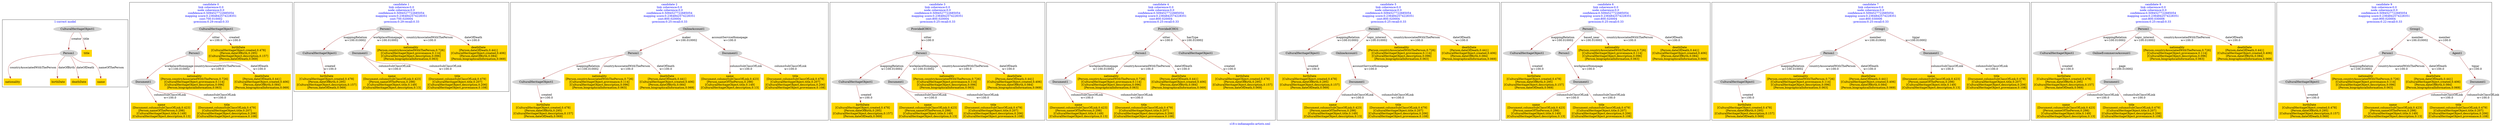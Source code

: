 digraph n0 {
fontcolor="blue"
remincross="true"
label="s18-s-indianapolis-artists.xml"
subgraph cluster_0 {
label="1-correct model"
n2[style="filled",color="white",fillcolor="lightgray",label="CulturalHeritageObject1"];
n3[style="filled",color="white",fillcolor="lightgray",label="Person1"];
n4[shape="plaintext",style="filled",fillcolor="gold",label="title"];
n5[shape="plaintext",style="filled",fillcolor="gold",label="nationality"];
n6[shape="plaintext",style="filled",fillcolor="gold",label="birthDate"];
n7[shape="plaintext",style="filled",fillcolor="gold",label="deathDate"];
n8[shape="plaintext",style="filled",fillcolor="gold",label="name"];
}
subgraph cluster_1 {
label="candidate 0\nlink coherence:0.0\nnode coherence:0.0\nconfidence:0.5094527722685054\nmapping score:0.2364842574228351\ncost:700.010002\n-precision:0.29-recall:0.33"
n10[style="filled",color="white",fillcolor="lightgray",label="CulturalHeritageObject1"];
n11[style="filled",color="white",fillcolor="lightgray",label="Person1"];
n12[style="filled",color="white",fillcolor="lightgray",label="Document1"];
n13[shape="plaintext",style="filled",fillcolor="gold",label="birthDate\n[CulturalHeritageObject,created,0.478]\n[Person,dateOfBirth,0.295]\n[CulturalHeritageObject,description,0.157]\n[Person,dateOfDeath,0.069]"];
n14[shape="plaintext",style="filled",fillcolor="gold",label="nationality\n[Person,countryAssociatedWithThePerson,0.726]\n[CulturalHeritageObject,provenance,0.114]\n[CulturalHeritageObject,description,0.096]\n[Person,biographicalInformation,0.063]"];
n15[shape="plaintext",style="filled",fillcolor="gold",label="deathDate\n[Person,dateOfDeath,0.441]\n[CulturalHeritageObject,created,0.406]\n[Person,dateOfBirth,0.084]\n[Person,biographicalInformation,0.069]"];
n16[shape="plaintext",style="filled",fillcolor="gold",label="name\n[Document,columnSubClassOfLink,0.423]\n[Person,nameOfThePerson,0.298]\n[CulturalHeritageObject,title,0.149]\n[CulturalHeritageObject,description,0.13]"];
n17[shape="plaintext",style="filled",fillcolor="gold",label="title\n[Document,columnSubClassOfLink,0.479]\n[CulturalHeritageObject,title,0.207]\n[CulturalHeritageObject,description,0.206]\n[CulturalHeritageObject,provenance,0.108]"];
}
subgraph cluster_2 {
label="candidate 1\nlink coherence:0.0\nnode coherence:0.0\nconfidence:0.5094527722685054\nmapping score:0.2364842574228351\ncost:700.020004\n-precision:0.29-recall:0.33"
n19[style="filled",color="white",fillcolor="lightgray",label="Person1"];
n20[style="filled",color="white",fillcolor="lightgray",label="CulturalHeritageObject1"];
n21[style="filled",color="white",fillcolor="lightgray",label="Document1"];
n22[shape="plaintext",style="filled",fillcolor="gold",label="birthDate\n[CulturalHeritageObject,created,0.478]\n[Person,dateOfBirth,0.295]\n[CulturalHeritageObject,description,0.157]\n[Person,dateOfDeath,0.069]"];
n23[shape="plaintext",style="filled",fillcolor="gold",label="nationality\n[Person,countryAssociatedWithThePerson,0.726]\n[CulturalHeritageObject,provenance,0.114]\n[CulturalHeritageObject,description,0.096]\n[Person,biographicalInformation,0.063]"];
n24[shape="plaintext",style="filled",fillcolor="gold",label="deathDate\n[Person,dateOfDeath,0.441]\n[CulturalHeritageObject,created,0.406]\n[Person,dateOfBirth,0.084]\n[Person,biographicalInformation,0.069]"];
n25[shape="plaintext",style="filled",fillcolor="gold",label="name\n[Document,columnSubClassOfLink,0.423]\n[Person,nameOfThePerson,0.298]\n[CulturalHeritageObject,title,0.149]\n[CulturalHeritageObject,description,0.13]"];
n26[shape="plaintext",style="filled",fillcolor="gold",label="title\n[Document,columnSubClassOfLink,0.479]\n[CulturalHeritageObject,title,0.207]\n[CulturalHeritageObject,description,0.206]\n[CulturalHeritageObject,provenance,0.108]"];
}
subgraph cluster_3 {
label="candidate 2\nlink coherence:0.0\nnode coherence:0.0\nconfidence:0.5094527722685054\nmapping score:0.2364842574228351\ncost:800.020004\n-precision:0.25-recall:0.33"
n28[style="filled",color="white",fillcolor="lightgray",label="Person1"];
n29[style="filled",color="white",fillcolor="lightgray",label="CulturalHeritageObject1"];
n30[style="filled",color="white",fillcolor="lightgray",label="OnlineAccount1"];
n31[style="filled",color="white",fillcolor="lightgray",label="Document1"];
n32[shape="plaintext",style="filled",fillcolor="gold",label="birthDate\n[CulturalHeritageObject,created,0.478]\n[Person,dateOfBirth,0.295]\n[CulturalHeritageObject,description,0.157]\n[Person,dateOfDeath,0.069]"];
n33[shape="plaintext",style="filled",fillcolor="gold",label="nationality\n[Person,countryAssociatedWithThePerson,0.726]\n[CulturalHeritageObject,provenance,0.114]\n[CulturalHeritageObject,description,0.096]\n[Person,biographicalInformation,0.063]"];
n34[shape="plaintext",style="filled",fillcolor="gold",label="deathDate\n[Person,dateOfDeath,0.441]\n[CulturalHeritageObject,created,0.406]\n[Person,dateOfBirth,0.084]\n[Person,biographicalInformation,0.069]"];
n35[shape="plaintext",style="filled",fillcolor="gold",label="name\n[Document,columnSubClassOfLink,0.423]\n[Person,nameOfThePerson,0.298]\n[CulturalHeritageObject,title,0.149]\n[CulturalHeritageObject,description,0.13]"];
n36[shape="plaintext",style="filled",fillcolor="gold",label="title\n[Document,columnSubClassOfLink,0.479]\n[CulturalHeritageObject,title,0.207]\n[CulturalHeritageObject,description,0.206]\n[CulturalHeritageObject,provenance,0.108]"];
}
subgraph cluster_4 {
label="candidate 3\nlink coherence:0.0\nnode coherence:0.0\nconfidence:0.5094527722685054\nmapping score:0.2364842574228351\ncost:800.020004\n-precision:0.25-recall:0.33"
n38[style="filled",color="white",fillcolor="lightgray",label="Person1"];
n39[style="filled",color="white",fillcolor="lightgray",label="CulturalHeritageObject1"];
n40[style="filled",color="white",fillcolor="lightgray",label="Document1"];
n41[style="filled",color="white",fillcolor="lightgray",label="ProvidedCHO1"];
n42[shape="plaintext",style="filled",fillcolor="gold",label="birthDate\n[CulturalHeritageObject,created,0.478]\n[Person,dateOfBirth,0.295]\n[CulturalHeritageObject,description,0.157]\n[Person,dateOfDeath,0.069]"];
n43[shape="plaintext",style="filled",fillcolor="gold",label="nationality\n[Person,countryAssociatedWithThePerson,0.726]\n[CulturalHeritageObject,provenance,0.114]\n[CulturalHeritageObject,description,0.096]\n[Person,biographicalInformation,0.063]"];
n44[shape="plaintext",style="filled",fillcolor="gold",label="deathDate\n[Person,dateOfDeath,0.441]\n[CulturalHeritageObject,created,0.406]\n[Person,dateOfBirth,0.084]\n[Person,biographicalInformation,0.069]"];
n45[shape="plaintext",style="filled",fillcolor="gold",label="name\n[Document,columnSubClassOfLink,0.423]\n[Person,nameOfThePerson,0.298]\n[CulturalHeritageObject,title,0.149]\n[CulturalHeritageObject,description,0.13]"];
n46[shape="plaintext",style="filled",fillcolor="gold",label="title\n[Document,columnSubClassOfLink,0.479]\n[CulturalHeritageObject,title,0.207]\n[CulturalHeritageObject,description,0.206]\n[CulturalHeritageObject,provenance,0.108]"];
}
subgraph cluster_5 {
label="candidate 4\nlink coherence:0.0\nnode coherence:0.0\nconfidence:0.5094527722685054\nmapping score:0.2364842574228351\ncost:800.020004\n-precision:0.25-recall:0.33"
n48[style="filled",color="white",fillcolor="lightgray",label="Person1"];
n49[style="filled",color="white",fillcolor="lightgray",label="Document1"];
n50[style="filled",color="white",fillcolor="lightgray",label="ProvidedCHO1"];
n51[style="filled",color="white",fillcolor="lightgray",label="CulturalHeritageObject1"];
n52[shape="plaintext",style="filled",fillcolor="gold",label="birthDate\n[CulturalHeritageObject,created,0.478]\n[Person,dateOfBirth,0.295]\n[CulturalHeritageObject,description,0.157]\n[Person,dateOfDeath,0.069]"];
n53[shape="plaintext",style="filled",fillcolor="gold",label="nationality\n[Person,countryAssociatedWithThePerson,0.726]\n[CulturalHeritageObject,provenance,0.114]\n[CulturalHeritageObject,description,0.096]\n[Person,biographicalInformation,0.063]"];
n54[shape="plaintext",style="filled",fillcolor="gold",label="deathDate\n[Person,dateOfDeath,0.441]\n[CulturalHeritageObject,created,0.406]\n[Person,dateOfBirth,0.084]\n[Person,biographicalInformation,0.069]"];
n55[shape="plaintext",style="filled",fillcolor="gold",label="name\n[Document,columnSubClassOfLink,0.423]\n[Person,nameOfThePerson,0.298]\n[CulturalHeritageObject,title,0.149]\n[CulturalHeritageObject,description,0.13]"];
n56[shape="plaintext",style="filled",fillcolor="gold",label="title\n[Document,columnSubClassOfLink,0.479]\n[CulturalHeritageObject,title,0.207]\n[CulturalHeritageObject,description,0.206]\n[CulturalHeritageObject,provenance,0.108]"];
}
subgraph cluster_6 {
label="candidate 5\nlink coherence:0.0\nnode coherence:0.0\nconfidence:0.5094527722685054\nmapping score:0.2364842574228351\ncost:800.020004\n-precision:0.25-recall:0.33"
n58[style="filled",color="white",fillcolor="lightgray",label="Person1"];
n59[style="filled",color="white",fillcolor="lightgray",label="CulturalHeritageObject1"];
n60[style="filled",color="white",fillcolor="lightgray",label="OnlineAccount1"];
n61[style="filled",color="white",fillcolor="lightgray",label="Document1"];
n62[shape="plaintext",style="filled",fillcolor="gold",label="birthDate\n[CulturalHeritageObject,created,0.478]\n[Person,dateOfBirth,0.295]\n[CulturalHeritageObject,description,0.157]\n[Person,dateOfDeath,0.069]"];
n63[shape="plaintext",style="filled",fillcolor="gold",label="nationality\n[Person,countryAssociatedWithThePerson,0.726]\n[CulturalHeritageObject,provenance,0.114]\n[CulturalHeritageObject,description,0.096]\n[Person,biographicalInformation,0.063]"];
n64[shape="plaintext",style="filled",fillcolor="gold",label="deathDate\n[Person,dateOfDeath,0.441]\n[CulturalHeritageObject,created,0.406]\n[Person,dateOfBirth,0.084]\n[Person,biographicalInformation,0.069]"];
n65[shape="plaintext",style="filled",fillcolor="gold",label="name\n[Document,columnSubClassOfLink,0.423]\n[Person,nameOfThePerson,0.298]\n[CulturalHeritageObject,title,0.149]\n[CulturalHeritageObject,description,0.13]"];
n66[shape="plaintext",style="filled",fillcolor="gold",label="title\n[Document,columnSubClassOfLink,0.479]\n[CulturalHeritageObject,title,0.207]\n[CulturalHeritageObject,description,0.206]\n[CulturalHeritageObject,provenance,0.108]"];
}
subgraph cluster_7 {
label="candidate 6\nlink coherence:0.0\nnode coherence:0.0\nconfidence:0.5094527722685054\nmapping score:0.2364842574228351\ncost:800.020004\n-precision:0.25-recall:0.33"
n68[style="filled",color="white",fillcolor="lightgray",label="Person1"];
n69[style="filled",color="white",fillcolor="lightgray",label="CulturalHeritageObject1"];
n70[style="filled",color="white",fillcolor="lightgray",label="Person1"];
n71[style="filled",color="white",fillcolor="lightgray",label="Document1"];
n72[shape="plaintext",style="filled",fillcolor="gold",label="birthDate\n[CulturalHeritageObject,created,0.478]\n[Person,dateOfBirth,0.295]\n[CulturalHeritageObject,description,0.157]\n[Person,dateOfDeath,0.069]"];
n73[shape="plaintext",style="filled",fillcolor="gold",label="nationality\n[Person,countryAssociatedWithThePerson,0.726]\n[CulturalHeritageObject,provenance,0.114]\n[CulturalHeritageObject,description,0.096]\n[Person,biographicalInformation,0.063]"];
n74[shape="plaintext",style="filled",fillcolor="gold",label="deathDate\n[Person,dateOfDeath,0.441]\n[CulturalHeritageObject,created,0.406]\n[Person,dateOfBirth,0.084]\n[Person,biographicalInformation,0.069]"];
n75[shape="plaintext",style="filled",fillcolor="gold",label="name\n[Document,columnSubClassOfLink,0.423]\n[Person,nameOfThePerson,0.298]\n[CulturalHeritageObject,title,0.149]\n[CulturalHeritageObject,description,0.13]"];
n76[shape="plaintext",style="filled",fillcolor="gold",label="title\n[Document,columnSubClassOfLink,0.479]\n[CulturalHeritageObject,title,0.207]\n[CulturalHeritageObject,description,0.206]\n[CulturalHeritageObject,provenance,0.108]"];
}
subgraph cluster_8 {
label="candidate 7\nlink coherence:0.0\nnode coherence:0.0\nconfidence:0.5094527722685054\nmapping score:0.2364842574228351\ncost:800.030006\n-precision:0.25-recall:0.33"
n78[style="filled",color="white",fillcolor="lightgray",label="Person1"];
n79[style="filled",color="white",fillcolor="lightgray",label="CulturalHeritageObject1"];
n80[style="filled",color="white",fillcolor="lightgray",label="Group1"];
n81[style="filled",color="white",fillcolor="lightgray",label="Document1"];
n82[shape="plaintext",style="filled",fillcolor="gold",label="birthDate\n[CulturalHeritageObject,created,0.478]\n[Person,dateOfBirth,0.295]\n[CulturalHeritageObject,description,0.157]\n[Person,dateOfDeath,0.069]"];
n83[shape="plaintext",style="filled",fillcolor="gold",label="nationality\n[Person,countryAssociatedWithThePerson,0.726]\n[CulturalHeritageObject,provenance,0.114]\n[CulturalHeritageObject,description,0.096]\n[Person,biographicalInformation,0.063]"];
n84[shape="plaintext",style="filled",fillcolor="gold",label="deathDate\n[Person,dateOfDeath,0.441]\n[CulturalHeritageObject,created,0.406]\n[Person,dateOfBirth,0.084]\n[Person,biographicalInformation,0.069]"];
n85[shape="plaintext",style="filled",fillcolor="gold",label="name\n[Document,columnSubClassOfLink,0.423]\n[Person,nameOfThePerson,0.298]\n[CulturalHeritageObject,title,0.149]\n[CulturalHeritageObject,description,0.13]"];
n86[shape="plaintext",style="filled",fillcolor="gold",label="title\n[Document,columnSubClassOfLink,0.479]\n[CulturalHeritageObject,title,0.207]\n[CulturalHeritageObject,description,0.206]\n[CulturalHeritageObject,provenance,0.108]"];
}
subgraph cluster_9 {
label="candidate 8\nlink coherence:0.0\nnode coherence:0.0\nconfidence:0.5094527722685054\nmapping score:0.2364842574228351\ncost:800.030006\n-precision:0.25-recall:0.33"
n88[style="filled",color="white",fillcolor="lightgray",label="Person1"];
n89[style="filled",color="white",fillcolor="lightgray",label="CulturalHeritageObject1"];
n90[style="filled",color="white",fillcolor="lightgray",label="OnlineEcommerceAccount1"];
n91[style="filled",color="white",fillcolor="lightgray",label="Document1"];
n92[shape="plaintext",style="filled",fillcolor="gold",label="birthDate\n[CulturalHeritageObject,created,0.478]\n[Person,dateOfBirth,0.295]\n[CulturalHeritageObject,description,0.157]\n[Person,dateOfDeath,0.069]"];
n93[shape="plaintext",style="filled",fillcolor="gold",label="nationality\n[Person,countryAssociatedWithThePerson,0.726]\n[CulturalHeritageObject,provenance,0.114]\n[CulturalHeritageObject,description,0.096]\n[Person,biographicalInformation,0.063]"];
n94[shape="plaintext",style="filled",fillcolor="gold",label="deathDate\n[Person,dateOfDeath,0.441]\n[CulturalHeritageObject,created,0.406]\n[Person,dateOfBirth,0.084]\n[Person,biographicalInformation,0.069]"];
n95[shape="plaintext",style="filled",fillcolor="gold",label="name\n[Document,columnSubClassOfLink,0.423]\n[Person,nameOfThePerson,0.298]\n[CulturalHeritageObject,title,0.149]\n[CulturalHeritageObject,description,0.13]"];
n96[shape="plaintext",style="filled",fillcolor="gold",label="title\n[Document,columnSubClassOfLink,0.479]\n[CulturalHeritageObject,title,0.207]\n[CulturalHeritageObject,description,0.206]\n[CulturalHeritageObject,provenance,0.108]"];
}
subgraph cluster_10 {
label="candidate 9\nlink coherence:0.0\nnode coherence:0.0\nconfidence:0.5094527722685054\nmapping score:0.2364842574228351\ncost:900.020004\n-precision:0.22-recall:0.33"
n98[style="filled",color="white",fillcolor="lightgray",label="Person1"];
n99[style="filled",color="white",fillcolor="lightgray",label="CulturalHeritageObject1"];
n100[style="filled",color="white",fillcolor="lightgray",label="Agent1"];
n101[style="filled",color="white",fillcolor="lightgray",label="Document1"];
n102[style="filled",color="white",fillcolor="lightgray",label="Group1"];
n103[shape="plaintext",style="filled",fillcolor="gold",label="birthDate\n[CulturalHeritageObject,created,0.478]\n[Person,dateOfBirth,0.295]\n[CulturalHeritageObject,description,0.157]\n[Person,dateOfDeath,0.069]"];
n104[shape="plaintext",style="filled",fillcolor="gold",label="nationality\n[Person,countryAssociatedWithThePerson,0.726]\n[CulturalHeritageObject,provenance,0.114]\n[CulturalHeritageObject,description,0.096]\n[Person,biographicalInformation,0.063]"];
n105[shape="plaintext",style="filled",fillcolor="gold",label="deathDate\n[Person,dateOfDeath,0.441]\n[CulturalHeritageObject,created,0.406]\n[Person,dateOfBirth,0.084]\n[Person,biographicalInformation,0.069]"];
n106[shape="plaintext",style="filled",fillcolor="gold",label="name\n[Document,columnSubClassOfLink,0.423]\n[Person,nameOfThePerson,0.298]\n[CulturalHeritageObject,title,0.149]\n[CulturalHeritageObject,description,0.13]"];
n107[shape="plaintext",style="filled",fillcolor="gold",label="title\n[Document,columnSubClassOfLink,0.479]\n[CulturalHeritageObject,title,0.207]\n[CulturalHeritageObject,description,0.206]\n[CulturalHeritageObject,provenance,0.108]"];
}
n2 -> n3[color="brown",fontcolor="black",label="creator"]
n2 -> n4[color="brown",fontcolor="black",label="title"]
n3 -> n5[color="brown",fontcolor="black",label="countryAssociatedWithThePerson"]
n3 -> n6[color="brown",fontcolor="black",label="dateOfBirth"]
n3 -> n7[color="brown",fontcolor="black",label="dateOfDeath"]
n3 -> n8[color="brown",fontcolor="black",label="nameOfThePerson"]
n10 -> n11[color="brown",fontcolor="black",label="sitter\nw=100.0"]
n11 -> n12[color="brown",fontcolor="black",label="workplaceHomepage\nw=100.010002"]
n10 -> n13[color="brown",fontcolor="black",label="created\nw=100.0"]
n11 -> n14[color="brown",fontcolor="black",label="countryAssociatedWithThePerson\nw=100.0"]
n11 -> n15[color="brown",fontcolor="black",label="dateOfDeath\nw=100.0"]
n12 -> n16[color="brown",fontcolor="black",label="columnSubClassOfLink\nw=100.0"]
n12 -> n17[color="brown",fontcolor="black",label="columnSubClassOfLink\nw=100.0"]
n19 -> n20[color="brown",fontcolor="black",label="mappingRelation\nw=100.010002"]
n19 -> n21[color="brown",fontcolor="black",label="workplaceHomepage\nw=100.010002"]
n20 -> n22[color="brown",fontcolor="black",label="created\nw=100.0"]
n19 -> n23[color="brown",fontcolor="black",label="countryAssociatedWithThePerson\nw=100.0"]
n19 -> n24[color="brown",fontcolor="black",label="dateOfDeath\nw=100.0"]
n21 -> n25[color="brown",fontcolor="black",label="columnSubClassOfLink\nw=100.0"]
n21 -> n26[color="brown",fontcolor="black",label="columnSubClassOfLink\nw=100.0"]
n28 -> n29[color="brown",fontcolor="black",label="mappingRelation\nw=100.010002"]
n30 -> n28[color="brown",fontcolor="black",label="maker\nw=100.010002"]
n30 -> n31[color="brown",fontcolor="black",label="accountServiceHomepage\nw=100.0"]
n29 -> n32[color="brown",fontcolor="black",label="created\nw=100.0"]
n28 -> n33[color="brown",fontcolor="black",label="countryAssociatedWithThePerson\nw=100.0"]
n28 -> n34[color="brown",fontcolor="black",label="dateOfDeath\nw=100.0"]
n31 -> n35[color="brown",fontcolor="black",label="columnSubClassOfLink\nw=100.0"]
n31 -> n36[color="brown",fontcolor="black",label="columnSubClassOfLink\nw=100.0"]
n38 -> n39[color="brown",fontcolor="black",label="mappingRelation\nw=100.010002"]
n38 -> n40[color="brown",fontcolor="black",label="workplaceHomepage\nw=100.010002"]
n41 -> n38[color="brown",fontcolor="black",label="sitter\nw=100.0"]
n39 -> n42[color="brown",fontcolor="black",label="created\nw=100.0"]
n38 -> n43[color="brown",fontcolor="black",label="countryAssociatedWithThePerson\nw=100.0"]
n38 -> n44[color="brown",fontcolor="black",label="dateOfDeath\nw=100.0"]
n40 -> n45[color="brown",fontcolor="black",label="columnSubClassOfLink\nw=100.0"]
n40 -> n46[color="brown",fontcolor="black",label="columnSubClassOfLink\nw=100.0"]
n48 -> n49[color="brown",fontcolor="black",label="workplaceHomepage\nw=100.010002"]
n50 -> n51[color="brown",fontcolor="black",label="hasType\nw=100.010002"]
n50 -> n48[color="brown",fontcolor="black",label="sitter\nw=100.0"]
n51 -> n52[color="brown",fontcolor="black",label="created\nw=100.0"]
n48 -> n53[color="brown",fontcolor="black",label="countryAssociatedWithThePerson\nw=100.0"]
n48 -> n54[color="brown",fontcolor="black",label="dateOfDeath\nw=100.0"]
n49 -> n55[color="brown",fontcolor="black",label="columnSubClassOfLink\nw=100.0"]
n49 -> n56[color="brown",fontcolor="black",label="columnSubClassOfLink\nw=100.0"]
n58 -> n59[color="brown",fontcolor="black",label="mappingRelation\nw=100.010002"]
n58 -> n60[color="brown",fontcolor="black",label="topic_interest\nw=100.010002"]
n60 -> n61[color="brown",fontcolor="black",label="accountServiceHomepage\nw=100.0"]
n59 -> n62[color="brown",fontcolor="black",label="created\nw=100.0"]
n58 -> n63[color="brown",fontcolor="black",label="countryAssociatedWithThePerson\nw=100.0"]
n58 -> n64[color="brown",fontcolor="black",label="dateOfDeath\nw=100.0"]
n61 -> n65[color="brown",fontcolor="black",label="columnSubClassOfLink\nw=100.0"]
n61 -> n66[color="brown",fontcolor="black",label="columnSubClassOfLink\nw=100.0"]
n68 -> n69[color="brown",fontcolor="black",label="mappingRelation\nw=100.010002"]
n68 -> n70[color="brown",fontcolor="black",label="based_near\nw=100.010002"]
n70 -> n71[color="brown",fontcolor="black",label="workplaceHomepage\nw=100.0"]
n69 -> n72[color="brown",fontcolor="black",label="created\nw=100.0"]
n68 -> n73[color="brown",fontcolor="black",label="countryAssociatedWithThePerson\nw=100.0"]
n68 -> n74[color="brown",fontcolor="black",label="dateOfDeath\nw=100.0"]
n71 -> n75[color="brown",fontcolor="black",label="columnSubClassOfLink\nw=100.0"]
n71 -> n76[color="brown",fontcolor="black",label="columnSubClassOfLink\nw=100.0"]
n78 -> n79[color="brown",fontcolor="black",label="mappingRelation\nw=100.010002"]
n80 -> n78[color="brown",fontcolor="black",label="member\nw=100.010002"]
n80 -> n81[color="brown",fontcolor="black",label="tipjar\nw=100.010002"]
n79 -> n82[color="brown",fontcolor="black",label="created\nw=100.0"]
n78 -> n83[color="brown",fontcolor="black",label="countryAssociatedWithThePerson\nw=100.0"]
n78 -> n84[color="brown",fontcolor="black",label="dateOfDeath\nw=100.0"]
n81 -> n85[color="brown",fontcolor="black",label="columnSubClassOfLink\nw=100.0"]
n81 -> n86[color="brown",fontcolor="black",label="columnSubClassOfLink\nw=100.0"]
n88 -> n89[color="brown",fontcolor="black",label="mappingRelation\nw=100.010002"]
n88 -> n90[color="brown",fontcolor="black",label="topic_interest\nw=100.010002"]
n90 -> n91[color="brown",fontcolor="black",label="page\nw=100.010002"]
n89 -> n92[color="brown",fontcolor="black",label="created\nw=100.0"]
n88 -> n93[color="brown",fontcolor="black",label="countryAssociatedWithThePerson\nw=100.0"]
n88 -> n94[color="brown",fontcolor="black",label="dateOfDeath\nw=100.0"]
n91 -> n95[color="brown",fontcolor="black",label="columnSubClassOfLink\nw=100.0"]
n91 -> n96[color="brown",fontcolor="black",label="columnSubClassOfLink\nw=100.0"]
n98 -> n99[color="brown",fontcolor="black",label="mappingRelation\nw=100.010002"]
n100 -> n101[color="brown",fontcolor="black",label="tipjar\nw=100.0"]
n102 -> n98[color="brown",fontcolor="black",label="member\nw=100.010002"]
n102 -> n100[color="brown",fontcolor="black",label="member\nw=100.0"]
n99 -> n103[color="brown",fontcolor="black",label="created\nw=100.0"]
n98 -> n104[color="brown",fontcolor="black",label="countryAssociatedWithThePerson\nw=100.0"]
n98 -> n105[color="brown",fontcolor="black",label="dateOfDeath\nw=100.0"]
n101 -> n106[color="brown",fontcolor="black",label="columnSubClassOfLink\nw=100.0"]
n101 -> n107[color="brown",fontcolor="black",label="columnSubClassOfLink\nw=100.0"]
}
